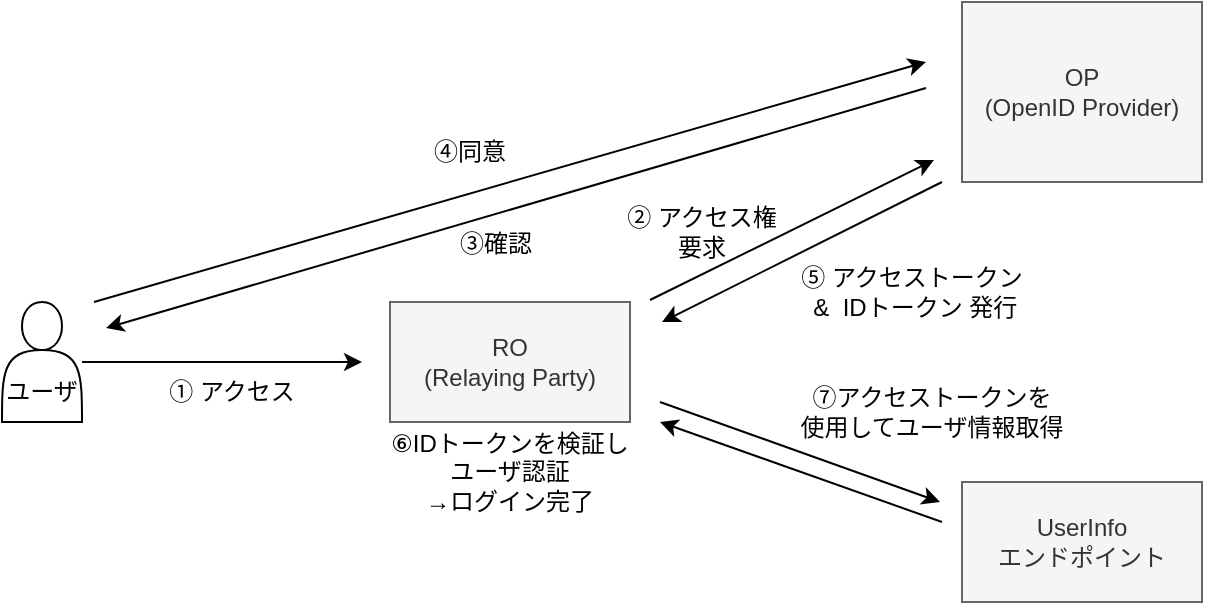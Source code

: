 <mxfile>
    <diagram id="z_4XOjwL4jTCdvpgFBC6" name="ページ1">
        <mxGraphModel dx="744" dy="496" grid="1" gridSize="10" guides="1" tooltips="1" connect="1" arrows="1" fold="1" page="1" pageScale="1" pageWidth="827" pageHeight="1169" background="#FFFFFF" math="0" shadow="0">
            <root>
                <mxCell id="0"/>
                <mxCell id="1" parent="0"/>
                <mxCell id="2" value="&lt;br&gt;&lt;br&gt;ユーザ" style="shape=actor;whiteSpace=wrap;html=1;" parent="1" vertex="1">
                    <mxGeometry x="100" y="210" width="40" height="60" as="geometry"/>
                </mxCell>
                <mxCell id="3" value="RO&lt;br&gt;(Relaying Party)" style="rounded=0;whiteSpace=wrap;html=1;fillColor=#f5f5f5;fontColor=#333333;strokeColor=#666666;" parent="1" vertex="1">
                    <mxGeometry x="294" y="210" width="120" height="60" as="geometry"/>
                </mxCell>
                <mxCell id="4" value="OP&lt;br&gt;(OpenID Provider)" style="rounded=0;whiteSpace=wrap;html=1;fillColor=#f5f5f5;fontColor=#333333;strokeColor=#666666;" parent="1" vertex="1">
                    <mxGeometry x="580" y="60" width="120" height="90" as="geometry"/>
                </mxCell>
                <mxCell id="5" value="UserInfo&lt;br&gt;エンドポイント" style="rounded=0;whiteSpace=wrap;html=1;fillColor=#f5f5f5;fontColor=#333333;strokeColor=#666666;" parent="1" vertex="1">
                    <mxGeometry x="580" y="300" width="120" height="60" as="geometry"/>
                </mxCell>
                <mxCell id="7" value="" style="endArrow=classic;html=1;strokeColor=#030303;" parent="1" source="2" edge="1">
                    <mxGeometry width="50" height="50" relative="1" as="geometry">
                        <mxPoint x="350" y="260" as="sourcePoint"/>
                        <mxPoint x="280" y="240" as="targetPoint"/>
                    </mxGeometry>
                </mxCell>
                <mxCell id="8" value="" style="endArrow=classic;html=1;strokeColor=#000000;" parent="1" edge="1">
                    <mxGeometry width="50" height="50" relative="1" as="geometry">
                        <mxPoint x="424" y="209" as="sourcePoint"/>
                        <mxPoint x="566" y="139" as="targetPoint"/>
                    </mxGeometry>
                </mxCell>
                <mxCell id="9" value="&lt;font color=&quot;#000000&quot;&gt;① アクセス&lt;/font&gt;" style="text;html=1;strokeColor=none;fillColor=none;align=center;verticalAlign=middle;whiteSpace=wrap;rounded=0;" parent="1" vertex="1">
                    <mxGeometry x="180" y="240" width="70" height="30" as="geometry"/>
                </mxCell>
                <mxCell id="10" value="&lt;font color=&quot;#000000&quot;&gt;② アクセス権要求&lt;/font&gt;" style="text;html=1;strokeColor=none;fillColor=none;align=center;verticalAlign=middle;whiteSpace=wrap;rounded=0;" parent="1" vertex="1">
                    <mxGeometry x="410" y="160" width="80" height="30" as="geometry"/>
                </mxCell>
                <mxCell id="12" value="" style="endArrow=classic;html=1;strokeColor=#000000;" parent="1" edge="1">
                    <mxGeometry width="50" height="50" relative="1" as="geometry">
                        <mxPoint x="562" y="103" as="sourcePoint"/>
                        <mxPoint x="152" y="223" as="targetPoint"/>
                    </mxGeometry>
                </mxCell>
                <mxCell id="15" value="&lt;font color=&quot;#000000&quot;&gt;③確認&lt;/font&gt;" style="text;html=1;strokeColor=none;fillColor=none;align=center;verticalAlign=middle;whiteSpace=wrap;rounded=0;" parent="1" vertex="1">
                    <mxGeometry x="307" y="166" width="80" height="30" as="geometry"/>
                </mxCell>
                <mxCell id="16" value="" style="endArrow=classic;html=1;strokeColor=#000000;" parent="1" edge="1">
                    <mxGeometry width="50" height="50" relative="1" as="geometry">
                        <mxPoint x="146" y="210" as="sourcePoint"/>
                        <mxPoint x="562" y="90" as="targetPoint"/>
                    </mxGeometry>
                </mxCell>
                <mxCell id="17" value="&lt;font color=&quot;#000000&quot;&gt;④同意&lt;/font&gt;" style="text;html=1;align=center;verticalAlign=middle;whiteSpace=wrap;rounded=0;" parent="1" vertex="1">
                    <mxGeometry x="294" y="120" width="80" height="30" as="geometry"/>
                </mxCell>
                <mxCell id="18" value="" style="endArrow=classic;html=1;strokeColor=#000000;" parent="1" edge="1">
                    <mxGeometry width="50" height="50" relative="1" as="geometry">
                        <mxPoint x="570" y="150" as="sourcePoint"/>
                        <mxPoint x="430" y="220" as="targetPoint"/>
                    </mxGeometry>
                </mxCell>
                <mxCell id="19" value="&lt;font color=&quot;#030303&quot;&gt;⑤ アクセストークン&lt;br&gt;&amp;nbsp;&amp;amp;&amp;nbsp; IDトークン 発行&lt;/font&gt;" style="text;html=1;strokeColor=none;fillColor=none;align=center;verticalAlign=middle;whiteSpace=wrap;rounded=0;" parent="1" vertex="1">
                    <mxGeometry x="480" y="190" width="150" height="30" as="geometry"/>
                </mxCell>
                <mxCell id="21" value="&lt;font color=&quot;#000000&quot;&gt;⑥IDトークンを検証し&lt;br&gt;ユーザ認証&lt;br&gt;→ログイン完了&lt;/font&gt;" style="text;html=1;strokeColor=none;fillColor=none;align=center;verticalAlign=middle;whiteSpace=wrap;rounded=0;" parent="1" vertex="1">
                    <mxGeometry x="279" y="280" width="150" height="30" as="geometry"/>
                </mxCell>
                <mxCell id="22" value="&lt;font color=&quot;#030303&quot;&gt;⑦アクセストークンを&lt;br&gt;使用してユーザ情報取得&lt;/font&gt;" style="text;html=1;strokeColor=none;fillColor=none;align=center;verticalAlign=middle;whiteSpace=wrap;rounded=0;" parent="1" vertex="1">
                    <mxGeometry x="490" y="250" width="150" height="30" as="geometry"/>
                </mxCell>
                <mxCell id="23" value="" style="endArrow=classic;html=1;strokeColor=#000000;" parent="1" edge="1">
                    <mxGeometry width="50" height="50" relative="1" as="geometry">
                        <mxPoint x="429" y="260" as="sourcePoint"/>
                        <mxPoint x="569" y="310" as="targetPoint"/>
                    </mxGeometry>
                </mxCell>
                <mxCell id="24" value="" style="endArrow=classic;html=1;strokeColor=#000000;" parent="1" edge="1">
                    <mxGeometry width="50" height="50" relative="1" as="geometry">
                        <mxPoint x="570" y="320" as="sourcePoint"/>
                        <mxPoint x="429" y="270" as="targetPoint"/>
                    </mxGeometry>
                </mxCell>
            </root>
        </mxGraphModel>
    </diagram>
</mxfile>